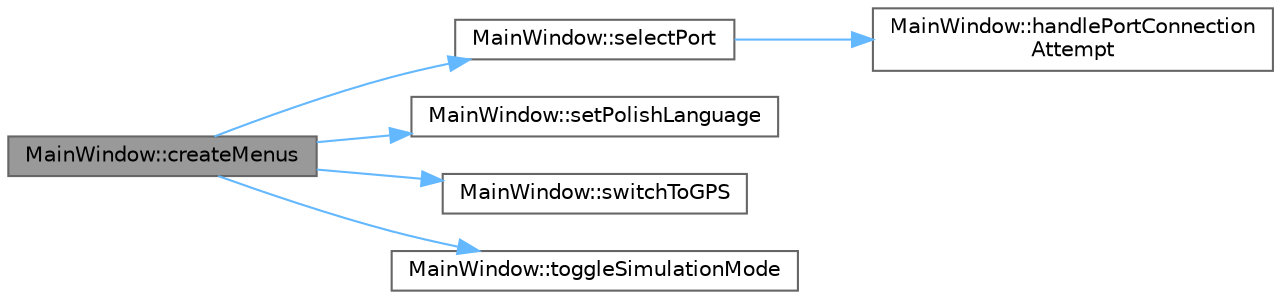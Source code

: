 digraph "MainWindow::createMenus"
{
 // LATEX_PDF_SIZE
  bgcolor="transparent";
  edge [fontname=Helvetica,fontsize=10,labelfontname=Helvetica,labelfontsize=10];
  node [fontname=Helvetica,fontsize=10,shape=box,height=0.2,width=0.4];
  rankdir="LR";
  Node1 [id="Node000001",label="MainWindow::createMenus",height=0.2,width=0.4,color="gray40", fillcolor="grey60", style="filled", fontcolor="black",tooltip="Tworzy i konfiguruje paski menu aplikacji."];
  Node1 -> Node2 [id="edge1_Node000001_Node000002",color="steelblue1",style="solid",tooltip=" "];
  Node2 [id="Node000002",label="MainWindow::selectPort",height=0.2,width=0.4,color="grey40", fillcolor="white", style="filled",URL="$d6/d1a/classMainWindow.html#a6dedd56270ef8d464c3761d832150a4f",tooltip="Otwiera okno dialogowe do wyboru portu szeregowego."];
  Node2 -> Node3 [id="edge2_Node000002_Node000003",color="steelblue1",style="solid",tooltip=" "];
  Node3 [id="Node000003",label="MainWindow::handlePortConnection\lAttempt",height=0.2,width=0.4,color="grey40", fillcolor="white", style="filled",URL="$d6/d1a/classMainWindow.html#a4e76cb4a4945fbcb6775f3e146bd9083",tooltip="Obsługuje próbę nawiązania połączenia z wybranym portem szeregowym."];
  Node1 -> Node4 [id="edge3_Node000001_Node000004",color="steelblue1",style="solid",tooltip=" "];
  Node4 [id="Node000004",label="MainWindow::setPolishLanguage",height=0.2,width=0.4,color="grey40", fillcolor="white", style="filled",URL="$d6/d1a/classMainWindow.html#a6878cf6875af692eb62f82298b80d951",tooltip="Slot do ustawienia języka polskiego (placeholder)."];
  Node1 -> Node5 [id="edge4_Node000001_Node000005",color="steelblue1",style="solid",tooltip=" "];
  Node5 [id="Node000005",label="MainWindow::switchToGPS",height=0.2,width=0.4,color="grey40", fillcolor="white", style="filled",URL="$d6/d1a/classMainWindow.html#aacb27bb63656c75c74959c477c837f65",tooltip="Sygnał emitowany w celu przełączenia widoku na wizualizację GPS."];
  Node1 -> Node6 [id="edge5_Node000001_Node000006",color="steelblue1",style="solid",tooltip=" "];
  Node6 [id="Node000006",label="MainWindow::toggleSimulationMode",height=0.2,width=0.4,color="grey40", fillcolor="white", style="filled",URL="$d6/d1a/classMainWindow.html#a74d49095c78009ce819250352fab920b",tooltip="Przełącza tryb działania aplikacji między symulacją a odczytem z portu szeregowego."];
}
